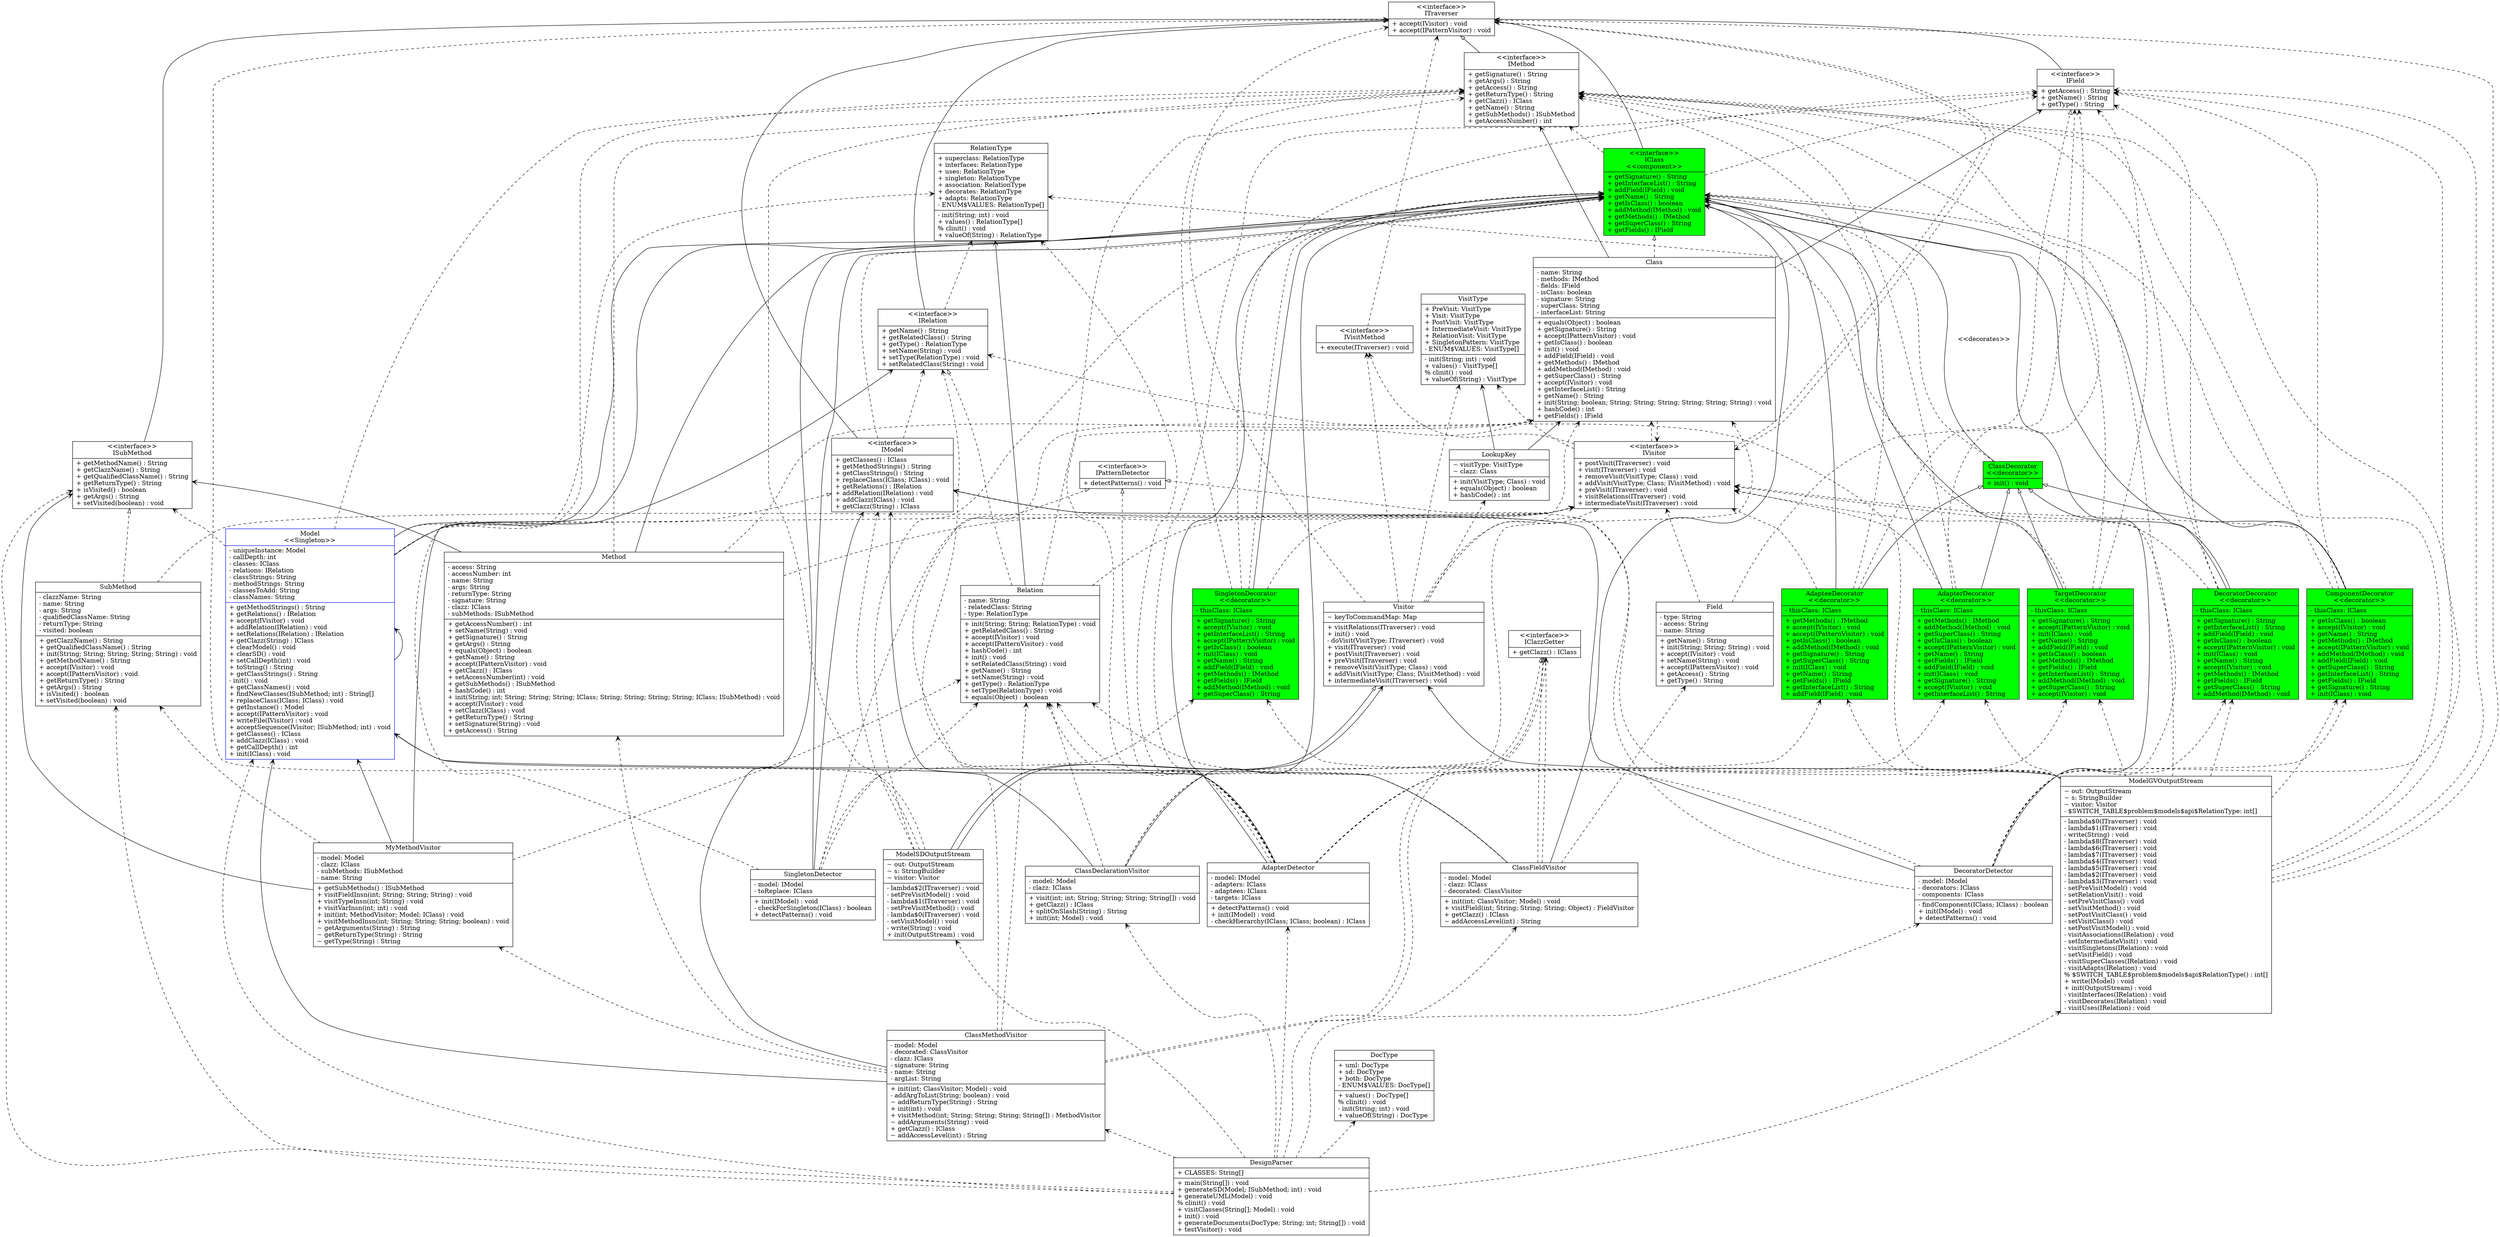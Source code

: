 digraph model{
rankdir = BT;
DecoratorDetector [
shape="record",
label = "{DecoratorDetector| - model: IModel\l- decorators: IClass\l- components: IClass\l|- findComponent(IClass; IClass) : boolean\l+ init(IModel) : void\l+ detectPatterns() : void\l}"
];

AdapterDecorator [
shape="record",style = filled,fillcolor=green
label = "{AdapterDecorator\n\<\<decorator\>\>|- thisClass: IClass\l|+ getMethods() : IMethod\l+ addMethod(IMethod) : void\l+ getSuperClass() : String\l+ getIsClass() : boolean\l+ accept(IPatternVisitor) : void\l+ getName() : String\l+ getFields() : IField\l+ addField(IField) : void\l+ init(IClass) : void\l+ getSignature() : String\l+ accept(IVisitor) : void\l+ getInterfaceList() : String\l}"
];

IVisitor [
shape="record",
label = "{\<\<interface\>\>\nIVisitor| + postVisit(ITraverser) : void\l+ visit(ITraverser) : void\l+ removeVisit(VisitType; Class) : void\l+ addVisit(VisitType; Class; IVisitMethod) : void\l+ preVisit(ITraverser) : void\l+ visitRelations(ITraverser) : void\l+ intermediateVisit(ITraverser) : void\l}"
];

AdapteeDecorator [
shape="record",style = filled,fillcolor=green
label = "{AdapteeDecorator\n\<\<decorator\>\>|- thisClass: IClass\l|+ getMethods() : IMethod\l+ accept(IVisitor) : void\l+ accept(IPatternVisitor) : void\l+ getIsClass() : boolean\l+ addMethod(IMethod) : void\l+ getSignature() : String\l+ getSuperClass() : String\l+ init(IClass) : void\l+ getName() : String\l+ getFields() : IField\l+ getInterfaceList() : String\l+ addField(IField) : void\l}"
];

ClassMethodVisitor [
shape="record",
label = "{ClassMethodVisitor| - model: Model\l- decorated: ClassVisitor\l- clazz: IClass\l- signature: String\l- name: String\l- argList: String\l|+ init(int; ClassVisitor; Model) : void\l- addArgToList(String; boolean) : void\l~ addReturnType(String) : String\l+ init(int) : void\l+ visitMethod(int; String; String; String; String[]) : MethodVisitor\l~ addArguments(String) : void\l+ getClazz() : IClass\l~ addAccessLevel(int) : String\l}"
];

LookupKey [
shape="record",
label = "{LookupKey| ~ visitType: VisitType\l~ clazz: Class\l|+ init(VisitType; Class) : void\l+ equals(Object) : boolean\l+ hashCode() : int\l}"
];

DecoratorDecorator [
shape="record",style = filled,fillcolor=green
label = "{DecoratorDecorator\n\<\<decorator\>\>|- thisClass: IClass\l|+ getSignature() : String\l+ getInterfaceList() : String\l+ addField(IField) : void\l+ getIsClass() : boolean\l+ accept(IPatternVisitor) : void\l+ init(IClass) : void\l+ getName() : String\l+ accept(IVisitor) : void\l+ getMethods() : IMethod\l+ getFields() : IField\l+ getSuperClass() : String\l+ addMethod(IMethod) : void\l}"
];

Method [
shape="record",
label = "{Method| - access: String\l- accessNumber: int\l- name: String\l- args: String\l- returnType: String\l- signature: String\l- clazz: IClass\l- subMethods: ISubMethod\l|+ getAccessNumber() : int\l+ setName(String) : void\l+ getSignature() : String\l+ getArgs() : String\l+ equals(Object) : boolean\l+ getName() : String\l+ accept(IPatternVisitor) : void\l+ getClazz() : IClass\l+ setAccessNumber(int) : void\l+ getSubMethods() : ISubMethod\l+ hashCode() : int\l+ init(String; int; String; String; String; IClass; String; String; String; String; IClass; ISubMethod) : void\l+ accept(IVisitor) : void\l+ setClazz(IClass) : void\l+ getReturnType() : String\l+ setSignature(String) : void\l+ getAccess() : String\l}"
];

SingletonDetector [
shape="record",
label = "{SingletonDetector| - model: IModel\l- toReplace: IClass\l|+ init(IModel) : void\l- checkForSingleton(IClass) : boolean\l+ detectPatterns() : void\l}"
];

IField [
shape="record",
label = "{\<\<interface\>\>\nIField| + getAccess() : String\l+ getName() : String\l+ getType() : String\l}"
];

ModelSDOutputStream [
shape="record",
label = "{ModelSDOutputStream| ~ out: OutputStream\l~ s: StringBuilder\l~ visitor: Visitor\l|- lambda$2(ITraverser) : void\l- setPreVisitModel() : void\l- lambda$1(ITraverser) : void\l- setPreVisitMethod() : void\l- lambda$0(ITraverser) : void\l- setVisitModel() : void\l- write(String) : void\l+ init(OutputStream) : void\l}"
];

ISubMethod [
shape="record",
label = "{\<\<interface\>\>\nISubMethod| + getMethodName() : String\l+ getClazzName() : String\l+ getQualifiedClassName() : String\l+ getReturnType() : String\l+ isVisited() : boolean\l+ getArgs() : String\l+ setVisited(boolean) : void\l}"
];

IVisitMethod [
shape="record",
label = "{\<\<interface\>\>\nIVisitMethod| + execute(ITraverser) : void\l}"
];

IClass [
shape="record",style = filled,fillcolor=green
label = "{\<\<interface\>\>\nIClass\n\<\<component\>\>| + getSignature() : String\l+ getInterfaceList() : String\l+ addField(IField) : void\l+ getName() : String\l+ getIsClass() : boolean\l+ addMethod(IMethod) : void\l+ getMethods() : IMethod\l+ getSuperClass() : String\l+ getFields() : IField\l}"
];

AdapterDetector [
shape="record",
label = "{AdapterDetector| - model: IModel\l- adapters: IClass\l- adaptees: IClass\l- targets: IClass\l|+ detectPatterns() : void\l+ init(IModel) : void\l- checkHierarchy(IClass; IClass; boolean) : IClass\l}"
];

Class [
shape="record",
label = "{Class| - name: String\l- methods: IMethod\l- fields: IField\l- isClass: boolean\l- signature: String\l- superClass: String\l- interfaceList: String\l|+ equals(Object) : boolean\l+ getSignature() : String\l+ accept(IPatternVisitor) : void\l+ getIsClass() : boolean\l+ init() : void\l+ addField(IField) : void\l+ getMethods() : IMethod\l+ addMethod(IMethod) : void\l+ getSuperClass() : String\l+ accept(IVisitor) : void\l+ getInterfaceList() : String\l+ getName() : String\l+ init(String; boolean; String; String; String; String; String; String) : void\l+ hashCode() : int\l+ getFields() : IField\l}"
];

IRelation [
shape="record",
label = "{\<\<interface\>\>\nIRelation| + getName() : String\l+ getRelatedClass() : String\l+ getType() : RelationType\l+ setName(String) : void\l+ setType(RelationType) : void\l+ setRelatedClass(String) : void\l}"
];

VisitType [
shape="record",
label = "{VisitType| + PreVisit: VisitType\l+ Visit: VisitType\l+ PostVisit: VisitType\l+ IntermediateVisit: VisitType\l+ RelationVisit: VisitType\l+ SingletonPattern: VisitType\l- ENUM$VALUES: VisitType[]\l|- init(String; int) : void\l+ values() : VisitType[]\l% clinit() : void\l+ valueOf(String) : VisitType\l}"
];

ModelGVOutputStream [
shape="record",
label = "{ModelGVOutputStream| ~ out: OutputStream\l~ s: StringBuilder\l~ visitor: Visitor\l- $SWITCH_TABLE$problem$models$api$RelationType: int[]\l|- lambda$0(ITraverser) : void\l- lambda$1(ITraverser) : void\l- write(String) : void\l- lambda$8(ITraverser) : void\l- lambda$6(ITraverser) : void\l- lambda$7(ITraverser) : void\l- lambda$4(ITraverser) : void\l- lambda$5(ITraverser) : void\l- lambda$2(ITraverser) : void\l- lambda$3(ITraverser) : void\l- setPreVisitModel() : void\l- setRelationVisit() : void\l- setPreVisitClass() : void\l- setVisitMethod() : void\l- setPostVisitClass() : void\l- setVisitClass() : void\l- setPostVisitModel() : void\l- visitAssociations(IRelation) : void\l- setIntermediateVisit() : void\l- visitSingletons(IRelation) : void\l- setVisitField() : void\l- visitSuperClasses(IRelation) : void\l- visitAdapts(IRelation) : void\l% $SWITCH_TABLE$problem$models$api$RelationType() : int[]\l+ write(IModel) : void\l+ init(OutputStream) : void\l- visitInterfaces(IRelation) : void\l- visitDecorates(IRelation) : void\l- visitUses(IRelation) : void\l}"
];

ITraverser [
shape="record",
label = "{\<\<interface\>\>\nITraverser| + accept(IVisitor) : void\l+ accept(IPatternVisitor) : void\l}"
];

SubMethod [
shape="record",
label = "{SubMethod| - clazzName: String\l- name: String\l- args: String\l- qualifiedClassName: String\l- returnType: String\l- visited: boolean\l|+ getClazzName() : String\l+ getQualifiedClassName() : String\l+ init(String; String; String; String; String) : void\l+ getMethodName() : String\l+ accept(IVisitor) : void\l+ accept(IPatternVisitor) : void\l+ getReturnType() : String\l+ getArgs() : String\l+ isVisited() : boolean\l+ setVisited(boolean) : void\l}"
];

ClassDecorator [
shape="record",style = filled,fillcolor=green
label = "{ClassDecorator\n\<\<decorator\>\>|+ init() : void\l}"
];

Visitor [
shape="record",
label = "{Visitor| ~ keyToCommandMap: Map\l|+ visitRelations(ITraverser) : void\l+ init() : void\l- doVisit(VisitType; ITraverser) : void\l+ visit(ITraverser) : void\l+ postVisit(ITraverser) : void\l+ preVisit(ITraverser) : void\l+ removeVisit(VisitType; Class) : void\l+ addVisit(VisitType; Class; IVisitMethod) : void\l+ intermediateVisit(ITraverser) : void\l}"
];

ComponentDecorator [
shape="record",style = filled,fillcolor=green
label = "{ComponentDecorator\n\<\<decorator\>\>|- thisClass: IClass\l|+ getIsClass() : boolean\l+ accept(IVisitor) : void\l+ getName() : String\l+ getMethods() : IMethod\l+ accept(IPatternVisitor) : void\l+ addMethod(IMethod) : void\l+ addField(IField) : void\l+ getSuperClass() : String\l+ getInterfaceList() : String\l+ getFields() : IField\l+ getSignature() : String\l+ init(IClass) : void\l}"
];

ClassDeclarationVisitor [
shape="record",
label = "{ClassDeclarationVisitor| - model: Model\l- clazz: IClass\l|+ visit(int; int; String; String; String; String[]) : void\l+ getClazz() : IClass\l+ splitOnSlash(String) : String\l+ init(int; Model) : void\l}"
];

DesignParser [
shape="record",
label = "{DesignParser| + CLASSES: String[]\l|+ main(String[]) : void\l+ generateSD(Model; ISubMethod; int) : void\l+ generateUML(Model) : void\l% clinit() : void\l+ visitClasses(String[]; Model) : void\l+ init() : void\l+ generateDocuments(DocType; String; int; String[]) : void\l+ testVisitor() : void\l}"
];

IPatternDetector [
shape="record",
label = "{\<\<interface\>\>\nIPatternDetector| + detectPatterns() : void\l}"
];

Field [
shape="record",
label = "{Field| - type: String\l- access: String\l- name: String\l|+ getName() : String\l+ init(String; String; String) : void\l+ accept(IVisitor) : void\l+ setName(String) : void\l+ accept(IPatternVisitor) : void\l+ getAccess() : String\l+ getType() : String\l}"
];

ClassFieldVisitor [
shape="record",
label = "{ClassFieldVisitor| - model: Model\l- clazz: IClass\l- decorated: ClassVisitor\l|+ init(int; ClassVisitor; Model) : void\l+ visitField(int; String; String; String; Object) : FieldVisitor\l+ getClazz() : IClass\l~ addAccessLevel(int) : String\l}"
];

RelationType [
shape="record",
label = "{RelationType| + superclass: RelationType\l+ interfaces: RelationType\l+ uses: RelationType\l+ singleton: RelationType\l+ association: RelationType\l+ decorates: RelationType\l+ adapts: RelationType\l- ENUM$VALUES: RelationType[]\l|- init(String; int) : void\l+ values() : RelationType[]\l% clinit() : void\l+ valueOf(String) : RelationType\l}"
];

SingletonDecorator [
shape="record",style = filled,fillcolor=green
label = "{SingletonDecorator\n\<\<decorator\>\>|- thisClass: IClass\l|+ getSignature() : String\l+ accept(IVisitor) : void\l+ getInterfaceList() : String\l+ accept(IPatternVisitor) : void\l+ getIsClass() : boolean\l+ init(IClass) : void\l+ getName() : String\l+ addField(IField) : void\l+ getMethods() : IMethod\l+ getFields() : IField\l+ addMethod(IMethod) : void\l+ getSuperClass() : String\l}"
];

MyMethodVisitor [
shape="record",
label = "{MyMethodVisitor| - model: Model\l- clazz: IClass\l- subMethods: ISubMethod\l- name: String\l|+ getSubMethods() : ISubMethod\l+ visitFieldInsn(int; String; String; String) : void\l+ visitTypeInsn(int; String) : void\l+ visitVarInsn(int; int) : void\l+ init(int; MethodVisitor; Model; IClass) : void\l+ visitMethodInsn(int; String; String; String; boolean) : void\l~ getArguments(String) : String\l~ getReturnType(String) : String\l~ getType(String) : String\l}"
];

Relation [
shape="record",
label = "{Relation| - name: String\l- relatedClass: String\l- type: RelationType\l|+ init(String; String; RelationType) : void\l+ getRelatedClass() : String\l+ accept(IVisitor) : void\l+ accept(IPatternVisitor) : void\l+ hashCode() : int\l+ init() : void\l+ setRelatedClass(String) : void\l+ getName() : String\l+ setName(String) : void\l+ getType() : RelationType\l+ setType(RelationType) : void\l+ equals(Object) : boolean\l}"
];

IMethod [
shape="record",
label = "{\<\<interface\>\>\nIMethod| + getSignature() : String\l+ getArgs() : String\l+ getAccess() : String\l+ getReturnType() : String\l+ getClazz() : IClass\l+ getName() : String\l+ getSubMethods() : ISubMethod\l+ getAccessNumber() : int\l}"
];

IClazzGetter [
shape="record",
label = "{\<\<interface\>\>\nIClazzGetter| + getClazz() : IClass\l}"
];

DocType [
shape="record",
label = "{DocType| + uml: DocType\l+ sd: DocType\l+ both: DocType\l- ENUM$VALUES: DocType[]\l|+ values() : DocType[]\l% clinit() : void\l- init(String; int) : void\l+ valueOf(String) : DocType\l}"
];

IModel [
shape="record",
label = "{\<\<interface\>\>\nIModel| + getClasses() : IClass\l+ getMethodStrings() : String\l+ getClassStrings() : String\l+ replaceClass(IClass; IClass) : void\l+ getRelations() : IRelation\l+ addRelation(IRelation) : void\l+ addClazz(IClass) : void\l+ getClazz(String) : IClass\l}"
];

Model [
shape="record",color=blue
label = "{Model\n\<\<Singleton\>\>|- uniqueInstance: Model\l- callDepth: int\l- classes: IClass\l- relations: IRelation\l- classStrings: String\l- methodStrings: String\l- classesToAdd: String\l- classNames: String\l|+ getMethodStrings() : String\l+ getRelations() : IRelation\l+ accept(IVisitor) : void\l+ addRelation(IRelation) : void\l+ setRelations(IRelation) : IRelation\l+ getClazz(String) : IClass\l+ clearModel() : void\l+ clearSD() : void\l+ setCallDepth(int) : void\l+ toString() : String\l+ getClassStrings() : String\l- init() : void\l+ getClassNames() : void\l+ findNewClasses(ISubMethod; int) : String[]\l+ replaceClass(IClass; IClass) : void\l+ getInstance() : Model\l+ accept(IPatternVisitor) : void\l+ writeFile(IVisitor) : void\l+ acceptSequence(IVisitor; ISubMethod; int) : void\l+ getClasses() : IClass\l+ addClazz(IClass) : void\l+ getCallDepth() : int\l+ init(IClass) : void\l}"
];

TargetDecorator [
shape="record",style = filled,fillcolor=green
label = "{TargetDecorator\n\<\<decorator\>\>|- thisClass: IClass\l|+ getSignature() : String\l+ accept(IPatternVisitor) : void\l+ init(IClass) : void\l+ getName() : String\l+ addField(IField) : void\l+ getIsClass() : boolean\l+ getMethods() : IMethod\l+ getFields() : IField\l+ getInterfaceList() : String\l+ addMethod(IMethod) : void\l+ getSuperClass() : String\l+ accept(IVisitor) : void\l}"
];

//writing relations between classes now
ClassDeclarationVisitor -> IClazzGetter [arrowhead = "empty", style = "dashed"];
ClassDeclarationVisitor -> Model [arrowhead = "vee"];
ClassDeclarationVisitor -> IClass [arrowhead = "vee"];
ClassDeclarationVisitor -> Class [arrowhead = "vee", style = "dashed"];
ClassDeclarationVisitor -> Relation [arrowhead = "vee", style = "dashed"];
ClassFieldVisitor -> IClazzGetter [arrowhead = "empty", style = "dashed"];
ClassFieldVisitor -> Model [arrowhead = "vee"];
ClassFieldVisitor -> IClass [arrowhead = "vee"];
ClassFieldVisitor -> Relation [arrowhead = "vee", style = "dashed"];
ClassFieldVisitor -> Field [arrowhead = "vee", style = "dashed"];
ClassFieldVisitor -> IClazzGetter [arrowhead = "vee", style = "dashed"];
ClassMethodVisitor -> IClazzGetter [arrowhead = "empty", style = "dashed"];
ClassMethodVisitor -> Model [arrowhead = "vee"];
ClassMethodVisitor -> IClass [arrowhead = "vee"];
ClassMethodVisitor -> MyMethodVisitor [arrowhead = "vee", style = "dashed"];
ClassMethodVisitor -> Relation [arrowhead = "vee", style = "dashed"];
ClassMethodVisitor -> Method [arrowhead = "vee", style = "dashed"];
ClassMethodVisitor -> Class [arrowhead = "vee", style = "dashed"];
ClassMethodVisitor -> IClazzGetter [arrowhead = "vee", style = "dashed"];
DesignParser -> DocType [arrowhead = "vee", style = "dashed"];
DesignParser -> Model [arrowhead = "vee", style = "dashed"];
DesignParser -> SubMethod [arrowhead = "vee", style = "dashed"];
DesignParser -> ClassDeclarationVisitor [arrowhead = "vee", style = "dashed"];
DesignParser -> ClassFieldVisitor [arrowhead = "vee", style = "dashed"];
DesignParser -> ClassMethodVisitor [arrowhead = "vee", style = "dashed"];
DesignParser -> DecoratorDetector [arrowhead = "vee", style = "dashed"];
DesignParser -> AdapterDetector [arrowhead = "vee", style = "dashed"];
DesignParser -> ModelGVOutputStream [arrowhead = "vee", style = "dashed"];
DesignParser -> ISubMethod [arrowhead = "vee", style = "dashed"];
DesignParser -> ModelSDOutputStream [arrowhead = "vee", style = "dashed"];
MyMethodVisitor -> Model [arrowhead = "vee"];
MyMethodVisitor -> IClass [arrowhead = "vee"];
MyMethodVisitor -> ISubMethod [arrowhead = "vee"];
MyMethodVisitor -> SubMethod [arrowhead = "vee", style = "dashed"];
MyMethodVisitor -> Relation [arrowhead = "vee", style = "dashed"];
AdapteeDecorator -> ClassDecorator [arrowhead = "empty"];
AdapteeDecorator -> IClass [arrowhead = "vee"];
AdapteeDecorator -> IVisitor [arrowhead = "vee", style = "dashed"];
AdapteeDecorator -> IField [arrowhead = "vee", style = "dashed"];
AdapteeDecorator -> IMethod [arrowhead = "vee", style = "dashed"];
AdapterDecorator -> ClassDecorator [arrowhead = "empty"];
AdapterDecorator -> IClass [arrowhead = "vee"];
AdapterDecorator -> IVisitor [arrowhead = "vee", style = "dashed"];
AdapterDecorator -> IField [arrowhead = "vee", style = "dashed"];
AdapterDecorator -> IMethod [arrowhead = "vee", style = "dashed"];
ClassDecorator -> IClass [arrowhead = "empty", style = "dashed"];
ComponentDecorator -> ClassDecorator [arrowhead = "empty"];
ComponentDecorator -> IClass [arrowhead = "vee"];
ComponentDecorator -> IVisitor [arrowhead = "vee", style = "dashed"];
ComponentDecorator -> IField [arrowhead = "vee", style = "dashed"];
ComponentDecorator -> IMethod [arrowhead = "vee", style = "dashed"];
DecoratorDecorator -> ClassDecorator [arrowhead = "empty"];
DecoratorDecorator -> IClass [arrowhead = "vee"];
DecoratorDecorator -> IVisitor [arrowhead = "vee", style = "dashed"];
DecoratorDecorator -> IField [arrowhead = "vee", style = "dashed"];
DecoratorDecorator -> IMethod [arrowhead = "vee", style = "dashed"];
SingletonDecorator -> IClass [arrowhead = "empty", style = "dashed"];
SingletonDecorator -> IClass [arrowhead = "vee"];
SingletonDecorator -> IVisitor [arrowhead = "vee", style = "dashed"];
SingletonDecorator -> IField [arrowhead = "vee", style = "dashed"];
SingletonDecorator -> IMethod [arrowhead = "vee", style = "dashed"];
TargetDecorator -> ClassDecorator [arrowhead = "empty"];
TargetDecorator -> IClass [arrowhead = "vee"];
TargetDecorator -> IVisitor [arrowhead = "vee", style = "dashed"];
TargetDecorator -> IField [arrowhead = "vee", style = "dashed"];
TargetDecorator -> IMethod [arrowhead = "vee", style = "dashed"];
AdapterDetector -> IPatternDetector [arrowhead = "empty", style = "dashed"];
AdapterDetector -> IModel [arrowhead = "vee"];
AdapterDetector -> IClass [arrowhead = "vee"];
AdapterDetector -> IMethod [arrowhead = "vee", style = "dashed"];
AdapterDetector -> IField [arrowhead = "vee", style = "dashed"];
AdapterDetector -> IRelation [arrowhead = "vee", style = "dashed"];
AdapterDetector -> RelationType [arrowhead = "vee", style = "dashed"];
AdapterDetector -> Relation [arrowhead = "vee", style = "dashed"];
AdapterDetector -> AdapterDecorator [arrowhead = "vee", style = "dashed"];
AdapterDetector -> AdapteeDecorator [arrowhead = "vee", style = "dashed"];
AdapterDetector -> TargetDecorator [arrowhead = "vee", style = "dashed"];
DecoratorDetector -> IPatternDetector [arrowhead = "empty", style = "dashed"];
DecoratorDetector -> IModel [arrowhead = "vee"];
DecoratorDetector -> IClass [arrowhead = "vee"];
DecoratorDetector -> IMethod [arrowhead = "vee", style = "dashed"];
DecoratorDetector -> IField [arrowhead = "vee", style = "dashed"];
DecoratorDetector -> DecoratorDecorator [arrowhead = "vee", style = "dashed"];
DecoratorDetector -> ComponentDecorator [arrowhead = "vee", style = "dashed"];
DecoratorDetector -> Relation [arrowhead = "vee", style = "dashed"];
SingletonDetector -> IPatternDetector [arrowhead = "empty", style = "dashed"];
SingletonDetector -> IModel [arrowhead = "vee"];
SingletonDetector -> IClass [arrowhead = "vee"];
SingletonDetector -> SingletonDecorator [arrowhead = "vee", style = "dashed"];
SingletonDetector -> Relation [arrowhead = "vee", style = "dashed"];
SingletonDetector -> IMethod [arrowhead = "vee", style = "dashed"];
ITraverser -> IVisitor [arrowhead = "vee", style = "dashed"];
IVisitor -> ITraverser [arrowhead = "vee", style = "dashed"];
IVisitor -> VisitType [arrowhead = "vee", style = "dashed"];
IVisitor -> Class [arrowhead = "vee", style = "dashed"];
IVisitor -> IVisitMethod [arrowhead = "vee", style = "dashed"];
Visitor -> IVisitor [arrowhead = "empty", style = "dashed"];
Visitor -> ITraverser [arrowhead = "vee", style = "dashed"];
Visitor -> VisitType [arrowhead = "vee", style = "dashed"];
Visitor -> LookupKey [arrowhead = "vee", style = "dashed"];
Visitor -> Class [arrowhead = "vee", style = "dashed"];
Visitor -> IVisitMethod [arrowhead = "vee", style = "dashed"];
LookupKey -> VisitType [arrowhead = "vee"];
LookupKey -> Class [arrowhead = "vee"];
IVisitMethod -> ITraverser [arrowhead = "vee", style = "dashed"];
IClass -> ITraverser [arrowhead = "empty"];
IClass -> IMethod [arrowhead = "vee", style = "dashed"];
IClass -> IField [arrowhead = "vee", style = "dashed"];
IField -> ITraverser [arrowhead = "empty"];
IMethod -> ITraverser [arrowhead = "empty"];
IModel -> ITraverser [arrowhead = "empty"];
IModel -> IClass [arrowhead = "vee", style = "dashed"];
IModel -> IRelation [arrowhead = "vee", style = "dashed"];
IRelation -> ITraverser [arrowhead = "empty"];
IRelation -> RelationType [arrowhead = "vee", style = "dashed"];
ISubMethod -> ITraverser [arrowhead = "empty"];
Class -> IClass [arrowhead = "empty", style = "dashed"];
Class -> IMethod [arrowhead = "vee"];
Class -> IField [arrowhead = "vee"];
Class -> IVisitor [arrowhead = "vee", style = "dashed"];
Field -> IField [arrowhead = "empty", style = "dashed"];
Field -> IVisitor [arrowhead = "vee", style = "dashed"];
Method -> IMethod [arrowhead = "empty", style = "dashed"];
Method -> IClass [arrowhead = "vee"];
Method -> ISubMethod [arrowhead = "vee"];
Method -> IVisitor [arrowhead = "vee", style = "dashed"];
Method -> Class [arrowhead = "vee", style = "dashed"];
Model -> IModel [arrowhead = "empty", style = "dashed"];
Model -> IClass [arrowhead = "vee"];
Model -> IRelation [arrowhead = "vee"];
Model -> RelationType [arrowhead = "vee", style = "dashed"];
Model -> IVisitor [arrowhead = "vee", style = "dashed"];
Model -> ISubMethod [arrowhead = "vee", style = "dashed"];
Model -> IMethod [arrowhead = "vee", style = "dashed"];
ModelGVOutputStream -> Visitor [arrowhead = "vee"];
ModelGVOutputStream -> IModel [arrowhead = "vee", style = "dashed"];
ModelGVOutputStream -> IRelation [arrowhead = "vee", style = "dashed"];
ModelGVOutputStream -> ITraverser [arrowhead = "vee", style = "dashed"];
ModelGVOutputStream -> IClass [arrowhead = "vee", style = "dashed"];
ModelGVOutputStream -> SingletonDecorator [arrowhead = "vee", style = "dashed"];
ModelGVOutputStream -> DecoratorDecorator [arrowhead = "vee", style = "dashed"];
ModelGVOutputStream -> ComponentDecorator [arrowhead = "vee", style = "dashed"];
ModelGVOutputStream -> AdapterDecorator [arrowhead = "vee", style = "dashed"];
ModelGVOutputStream -> AdapteeDecorator [arrowhead = "vee", style = "dashed"];
ModelGVOutputStream -> TargetDecorator [arrowhead = "vee", style = "dashed"];
ModelGVOutputStream -> IMethod [arrowhead = "vee", style = "dashed"];
ModelGVOutputStream -> IField [arrowhead = "vee", style = "dashed"];
ModelGVOutputStream -> RelationType [arrowhead = "vee", style = "dashed"];
ModelSDOutputStream -> Visitor [arrowhead = "empty"];
ModelSDOutputStream -> Visitor [arrowhead = "vee"];
ModelSDOutputStream -> ITraverser [arrowhead = "vee", style = "dashed"];
ModelSDOutputStream -> IModel [arrowhead = "vee", style = "dashed"];
ModelSDOutputStream -> IMethod [arrowhead = "vee", style = "dashed"];
ModelSDOutputStream -> IClass [arrowhead = "vee", style = "dashed"];
Relation -> IRelation [arrowhead = "empty", style = "dashed"];
Relation -> RelationType [arrowhead = "vee"];
Relation -> IVisitor [arrowhead = "vee", style = "dashed"];
Relation -> Class [arrowhead = "vee", style = "dashed"];
SubMethod -> ISubMethod [arrowhead = "empty", style = "dashed"];
SubMethod -> IVisitor [arrowhead = "vee", style = "dashed"];
ClassDecorator -> IClass [arrowhead = "vee", label = "\<\<decorates\>\>"];
Model -> Model [arrowhead = "vee"];
}